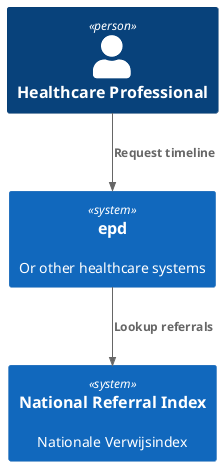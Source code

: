 @startuml
!include <C4/C4_Container>

Person(professional, "Healthcare Professional")
System(healthcareSystem, "epd", "Or other healthcare systems")
System(nationalReferralIndex, "National Referral Index", "Nationale Verwijsindex")

Rel(professional, healthcareSystem, "Request timeline")
Rel(healthcareSystem, nationalReferralIndex, "Lookup referrals")

@enduml
